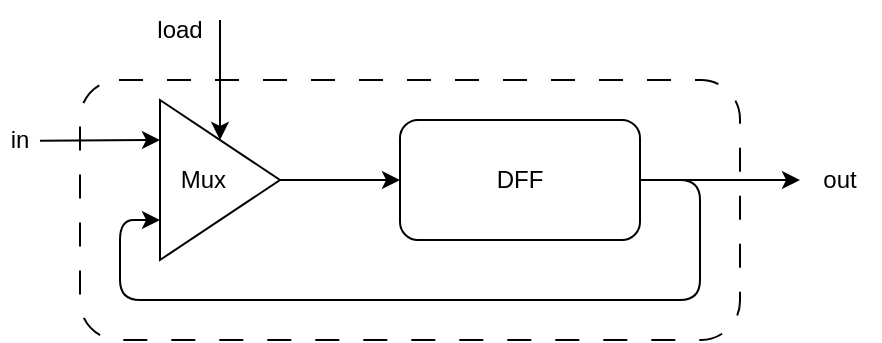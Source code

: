 <mxfile>
    <diagram id="vJ1FpsDx4ZnRrPRs23oW" name="ページ1">
        <mxGraphModel dx="624" dy="315" grid="1" gridSize="10" guides="1" tooltips="1" connect="1" arrows="1" fold="1" page="1" pageScale="1" pageWidth="827" pageHeight="1169" math="0" shadow="0">
            <root>
                <mxCell id="0"/>
                <mxCell id="1" parent="0"/>
                <mxCell id="10" value="" style="rounded=1;whiteSpace=wrap;html=1;fillColor=none;dashed=1;dashPattern=12 12;" vertex="1" parent="1">
                    <mxGeometry x="120" y="230" width="330" height="130" as="geometry"/>
                </mxCell>
                <mxCell id="5" style="edgeStyle=none;html=1;" edge="1" parent="1" source="2">
                    <mxGeometry relative="1" as="geometry">
                        <mxPoint x="480" y="280" as="targetPoint"/>
                        <Array as="points">
                            <mxPoint x="440" y="280"/>
                        </Array>
                    </mxGeometry>
                </mxCell>
                <mxCell id="6" style="edgeStyle=none;html=1;entryX=0;entryY=0.75;entryDx=0;entryDy=0;" edge="1" parent="1" source="2" target="3">
                    <mxGeometry relative="1" as="geometry">
                        <Array as="points">
                            <mxPoint x="430" y="280"/>
                            <mxPoint x="430" y="340"/>
                            <mxPoint x="220" y="340"/>
                            <mxPoint x="140" y="340"/>
                            <mxPoint x="140" y="300"/>
                        </Array>
                    </mxGeometry>
                </mxCell>
                <mxCell id="2" value="DFF" style="rounded=1;whiteSpace=wrap;html=1;" vertex="1" parent="1">
                    <mxGeometry x="280" y="250" width="120" height="60" as="geometry"/>
                </mxCell>
                <mxCell id="4" style="edgeStyle=none;html=1;entryX=0;entryY=0.5;entryDx=0;entryDy=0;" edge="1" parent="1" source="3" target="2">
                    <mxGeometry relative="1" as="geometry"/>
                </mxCell>
                <mxCell id="7" style="edgeStyle=none;html=1;exitX=0;exitY=0.25;exitDx=0;exitDy=0;endArrow=none;endFill=0;startArrow=classic;startFill=1;" edge="1" parent="1" source="3">
                    <mxGeometry relative="1" as="geometry">
                        <mxPoint x="100" y="260.333" as="targetPoint"/>
                    </mxGeometry>
                </mxCell>
                <mxCell id="9" style="edgeStyle=none;html=1;startArrow=classic;startFill=1;endArrow=none;endFill=0;" edge="1" parent="1" source="3">
                    <mxGeometry relative="1" as="geometry">
                        <mxPoint x="190" y="200" as="targetPoint"/>
                    </mxGeometry>
                </mxCell>
                <mxCell id="3" value="Mux&amp;nbsp; &amp;nbsp; &amp;nbsp;" style="triangle;whiteSpace=wrap;html=1;" vertex="1" parent="1">
                    <mxGeometry x="160" y="240" width="60" height="80" as="geometry"/>
                </mxCell>
                <mxCell id="11" value="in" style="text;html=1;strokeColor=none;fillColor=none;align=center;verticalAlign=middle;whiteSpace=wrap;rounded=0;dashed=1;dashPattern=12 12;" vertex="1" parent="1">
                    <mxGeometry x="80" y="245" width="20" height="30" as="geometry"/>
                </mxCell>
                <mxCell id="12" value="load" style="text;html=1;strokeColor=none;fillColor=none;align=center;verticalAlign=middle;whiteSpace=wrap;rounded=0;dashed=1;dashPattern=12 12;" vertex="1" parent="1">
                    <mxGeometry x="150" y="190" width="40" height="30" as="geometry"/>
                </mxCell>
                <mxCell id="13" value="out" style="text;html=1;strokeColor=none;fillColor=none;align=center;verticalAlign=middle;whiteSpace=wrap;rounded=0;dashed=1;dashPattern=12 12;" vertex="1" parent="1">
                    <mxGeometry x="480" y="265" width="40" height="30" as="geometry"/>
                </mxCell>
            </root>
        </mxGraphModel>
    </diagram>
</mxfile>